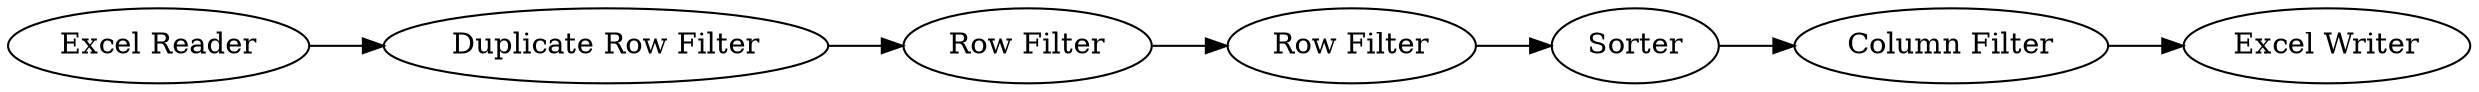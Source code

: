 digraph {
	5 -> 8
	12 -> 6
	8 -> 10
	13 -> 5
	11 -> 12
	10 -> 11
	5 [label="Duplicate Row Filter"]
	13 [label="Excel Reader"]
	11 [label=Sorter]
	10 [label="Row Filter"]
	8 [label="Row Filter"]
	6 [label="Excel Writer"]
	12 [label="Column Filter"]
	rankdir=LR
}
